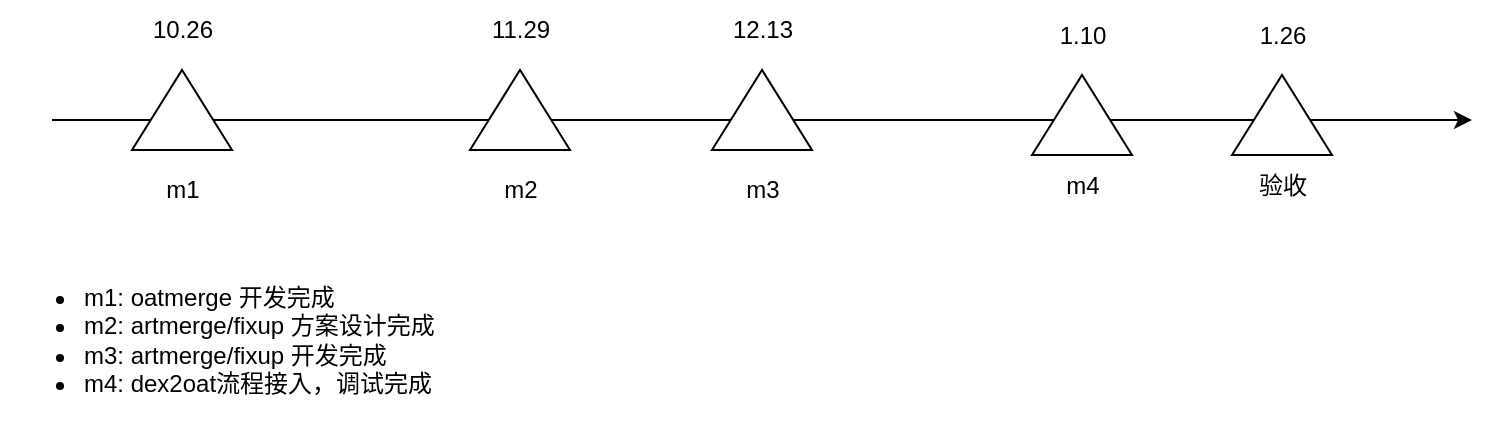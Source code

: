 <mxfile version="24.8.3">
  <diagram name="Page-1" id="kNtsiGZ9xSG1iUpn2hJD">
    <mxGraphModel dx="1166" dy="628" grid="1" gridSize="10" guides="1" tooltips="1" connect="1" arrows="1" fold="1" page="1" pageScale="1" pageWidth="827" pageHeight="1169" math="0" shadow="0">
      <root>
        <mxCell id="0" />
        <mxCell id="1" parent="0" />
        <mxCell id="xTEun0JnjQ1eEtyTWk_L-1" value="" style="endArrow=classic;html=1;rounded=0;startArrow=none;startFill=0;endFill=1;" edge="1" parent="1">
          <mxGeometry width="50" height="50" relative="1" as="geometry">
            <mxPoint x="180" y="320" as="sourcePoint" />
            <mxPoint x="890" y="320" as="targetPoint" />
          </mxGeometry>
        </mxCell>
        <mxCell id="xTEun0JnjQ1eEtyTWk_L-2" value="" style="triangle;whiteSpace=wrap;html=1;rotation=-90;" vertex="1" parent="1">
          <mxGeometry x="225" y="290" width="40" height="50" as="geometry" />
        </mxCell>
        <mxCell id="xTEun0JnjQ1eEtyTWk_L-4" value="m1" style="text;html=1;align=center;verticalAlign=middle;resizable=0;points=[];autosize=1;strokeColor=none;fillColor=none;" vertex="1" parent="1">
          <mxGeometry x="225" y="340" width="40" height="30" as="geometry" />
        </mxCell>
        <mxCell id="xTEun0JnjQ1eEtyTWk_L-5" value="10.26" style="text;html=1;align=center;verticalAlign=middle;resizable=0;points=[];autosize=1;strokeColor=none;fillColor=none;" vertex="1" parent="1">
          <mxGeometry x="220" y="260" width="50" height="30" as="geometry" />
        </mxCell>
        <mxCell id="xTEun0JnjQ1eEtyTWk_L-6" value="" style="triangle;whiteSpace=wrap;html=1;rotation=-90;" vertex="1" parent="1">
          <mxGeometry x="394" y="290" width="40" height="50" as="geometry" />
        </mxCell>
        <mxCell id="xTEun0JnjQ1eEtyTWk_L-8" value="11.29" style="text;html=1;align=center;verticalAlign=middle;resizable=0;points=[];autosize=1;strokeColor=none;fillColor=none;" vertex="1" parent="1">
          <mxGeometry x="389" y="260" width="50" height="30" as="geometry" />
        </mxCell>
        <mxCell id="xTEun0JnjQ1eEtyTWk_L-9" value="m2" style="text;html=1;align=center;verticalAlign=middle;resizable=0;points=[];autosize=1;strokeColor=none;fillColor=none;" vertex="1" parent="1">
          <mxGeometry x="394" y="340" width="40" height="30" as="geometry" />
        </mxCell>
        <mxCell id="xTEun0JnjQ1eEtyTWk_L-12" value="" style="triangle;whiteSpace=wrap;html=1;rotation=-90;" vertex="1" parent="1">
          <mxGeometry x="515" y="290" width="40" height="50" as="geometry" />
        </mxCell>
        <mxCell id="xTEun0JnjQ1eEtyTWk_L-13" value="12.13" style="text;html=1;align=center;verticalAlign=middle;resizable=0;points=[];autosize=1;strokeColor=none;fillColor=none;" vertex="1" parent="1">
          <mxGeometry x="510" y="260" width="50" height="30" as="geometry" />
        </mxCell>
        <mxCell id="xTEun0JnjQ1eEtyTWk_L-14" value="m3&lt;div&gt;&lt;/div&gt;" style="text;html=1;align=center;verticalAlign=middle;resizable=0;points=[];autosize=1;strokeColor=none;fillColor=none;" vertex="1" parent="1">
          <mxGeometry x="515" y="340" width="40" height="30" as="geometry" />
        </mxCell>
        <mxCell id="xTEun0JnjQ1eEtyTWk_L-16" value="" style="triangle;whiteSpace=wrap;html=1;rotation=-90;" vertex="1" parent="1">
          <mxGeometry x="675" y="292.5" width="40" height="50" as="geometry" />
        </mxCell>
        <mxCell id="xTEun0JnjQ1eEtyTWk_L-17" value="1.10" style="text;html=1;align=center;verticalAlign=middle;resizable=0;points=[];autosize=1;strokeColor=none;fillColor=none;" vertex="1" parent="1">
          <mxGeometry x="670" y="262.5" width="50" height="30" as="geometry" />
        </mxCell>
        <mxCell id="xTEun0JnjQ1eEtyTWk_L-18" value="m4" style="text;html=1;align=center;verticalAlign=middle;resizable=0;points=[];autosize=1;strokeColor=none;fillColor=none;" vertex="1" parent="1">
          <mxGeometry x="675" y="337.5" width="40" height="30" as="geometry" />
        </mxCell>
        <mxCell id="xTEun0JnjQ1eEtyTWk_L-19" value="&lt;ul&gt;&lt;li&gt;m1: oatmerge 开发完成&lt;/li&gt;&lt;li style=&quot;&quot;&gt;m2: artmerge/fixup 方案设计完成&lt;/li&gt;&lt;li style=&quot;&quot;&gt;m3: artmerge/fixup 开发完成&lt;/li&gt;&lt;li style=&quot;&quot;&gt;m4: dex2oat流程接入，调试完成&lt;/li&gt;&lt;/ul&gt;" style="text;html=1;align=left;verticalAlign=middle;resizable=0;points=[];autosize=1;strokeColor=none;fillColor=none;" vertex="1" parent="1">
          <mxGeometry x="154" y="380" width="240" height="100" as="geometry" />
        </mxCell>
        <mxCell id="xTEun0JnjQ1eEtyTWk_L-20" value="" style="triangle;whiteSpace=wrap;html=1;rotation=-90;" vertex="1" parent="1">
          <mxGeometry x="775" y="292.5" width="40" height="50" as="geometry" />
        </mxCell>
        <mxCell id="xTEun0JnjQ1eEtyTWk_L-21" value="1.26" style="text;html=1;align=center;verticalAlign=middle;resizable=0;points=[];autosize=1;strokeColor=none;fillColor=none;" vertex="1" parent="1">
          <mxGeometry x="770" y="262.5" width="50" height="30" as="geometry" />
        </mxCell>
        <mxCell id="xTEun0JnjQ1eEtyTWk_L-22" value="验收" style="text;html=1;align=center;verticalAlign=middle;resizable=0;points=[];autosize=1;strokeColor=none;fillColor=none;" vertex="1" parent="1">
          <mxGeometry x="770" y="337.5" width="50" height="30" as="geometry" />
        </mxCell>
      </root>
    </mxGraphModel>
  </diagram>
</mxfile>
